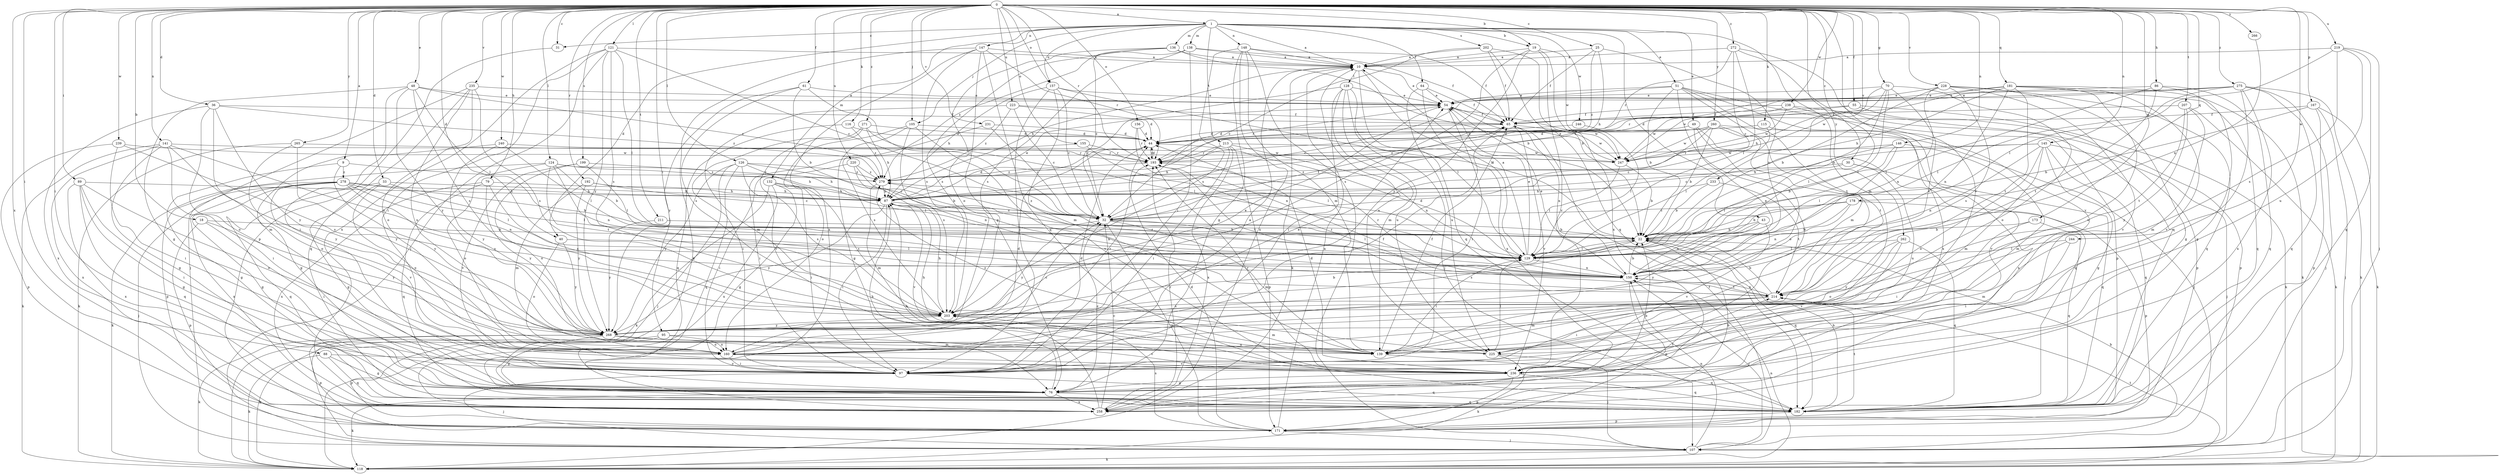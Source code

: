 strict digraph  {
0;
1;
9;
10;
18;
19;
22;
25;
30;
31;
32;
33;
36;
40;
43;
44;
48;
49;
51;
54;
55;
61;
64;
65;
70;
76;
79;
86;
87;
88;
89;
95;
97;
105;
107;
115;
116;
118;
121;
124;
126;
128;
129;
132;
136;
138;
139;
141;
145;
146;
147;
148;
150;
155;
156;
157;
160;
167;
171;
173;
178;
181;
182;
192;
193;
199;
202;
203;
207;
211;
213;
214;
219;
220;
223;
225;
228;
231;
233;
235;
236;
238;
239;
240;
244;
246;
247;
258;
260;
262;
265;
266;
268;
271;
272;
275;
278;
279;
0 -> 1  [label=a];
0 -> 9  [label=a];
0 -> 18  [label=b];
0 -> 19  [label=b];
0 -> 25  [label=c];
0 -> 30  [label=c];
0 -> 31  [label=c];
0 -> 33  [label=d];
0 -> 36  [label=d];
0 -> 40  [label=d];
0 -> 48  [label=e];
0 -> 55  [label=f];
0 -> 61  [label=f];
0 -> 70  [label=g];
0 -> 79  [label=h];
0 -> 86  [label=h];
0 -> 88  [label=i];
0 -> 89  [label=i];
0 -> 95  [label=i];
0 -> 97  [label=i];
0 -> 105  [label=j];
0 -> 115  [label=k];
0 -> 116  [label=k];
0 -> 121  [label=l];
0 -> 124  [label=l];
0 -> 126  [label=l];
0 -> 141  [label=n];
0 -> 145  [label=n];
0 -> 146  [label=n];
0 -> 155  [label=o];
0 -> 156  [label=o];
0 -> 157  [label=o];
0 -> 167  [label=p];
0 -> 173  [label=q];
0 -> 178  [label=q];
0 -> 181  [label=q];
0 -> 192  [label=r];
0 -> 193  [label=r];
0 -> 199  [label=s];
0 -> 207  [label=t];
0 -> 211  [label=t];
0 -> 219  [label=u];
0 -> 220  [label=u];
0 -> 223  [label=u];
0 -> 228  [label=v];
0 -> 231  [label=v];
0 -> 233  [label=v];
0 -> 235  [label=v];
0 -> 236  [label=v];
0 -> 238  [label=w];
0 -> 239  [label=w];
0 -> 240  [label=w];
0 -> 244  [label=w];
0 -> 258  [label=x];
0 -> 260  [label=y];
0 -> 262  [label=y];
0 -> 265  [label=y];
0 -> 266  [label=y];
0 -> 271  [label=z];
0 -> 272  [label=z];
0 -> 275  [label=z];
1 -> 10  [label=a];
1 -> 19  [label=b];
1 -> 31  [label=c];
1 -> 40  [label=d];
1 -> 43  [label=d];
1 -> 49  [label=e];
1 -> 51  [label=e];
1 -> 64  [label=f];
1 -> 105  [label=j];
1 -> 132  [label=m];
1 -> 136  [label=m];
1 -> 138  [label=m];
1 -> 139  [label=m];
1 -> 147  [label=n];
1 -> 148  [label=n];
1 -> 157  [label=o];
1 -> 202  [label=s];
1 -> 213  [label=t];
1 -> 246  [label=w];
9 -> 76  [label=g];
9 -> 87  [label=h];
9 -> 268  [label=y];
9 -> 278  [label=z];
10 -> 54  [label=e];
10 -> 87  [label=h];
10 -> 118  [label=k];
10 -> 128  [label=l];
10 -> 129  [label=l];
10 -> 182  [label=q];
18 -> 22  [label=b];
18 -> 97  [label=i];
18 -> 171  [label=p];
18 -> 268  [label=y];
19 -> 10  [label=a];
19 -> 203  [label=s];
19 -> 236  [label=v];
19 -> 247  [label=w];
19 -> 258  [label=x];
19 -> 268  [label=y];
22 -> 129  [label=l];
22 -> 182  [label=q];
22 -> 203  [label=s];
25 -> 10  [label=a];
25 -> 65  [label=f];
25 -> 87  [label=h];
25 -> 150  [label=n];
25 -> 279  [label=z];
30 -> 129  [label=l];
30 -> 182  [label=q];
30 -> 225  [label=u];
30 -> 279  [label=z];
31 -> 171  [label=p];
32 -> 22  [label=b];
32 -> 65  [label=f];
32 -> 129  [label=l];
32 -> 139  [label=m];
32 -> 171  [label=p];
32 -> 268  [label=y];
32 -> 279  [label=z];
33 -> 76  [label=g];
33 -> 87  [label=h];
33 -> 129  [label=l];
33 -> 160  [label=o];
33 -> 182  [label=q];
36 -> 65  [label=f];
36 -> 139  [label=m];
36 -> 160  [label=o];
36 -> 258  [label=x];
36 -> 268  [label=y];
36 -> 279  [label=z];
40 -> 129  [label=l];
40 -> 160  [label=o];
40 -> 268  [label=y];
43 -> 22  [label=b];
43 -> 150  [label=n];
43 -> 236  [label=v];
43 -> 268  [label=y];
44 -> 193  [label=r];
48 -> 54  [label=e];
48 -> 76  [label=g];
48 -> 97  [label=i];
48 -> 129  [label=l];
48 -> 203  [label=s];
48 -> 268  [label=y];
48 -> 279  [label=z];
49 -> 44  [label=d];
49 -> 150  [label=n];
49 -> 160  [label=o];
49 -> 182  [label=q];
51 -> 22  [label=b];
51 -> 32  [label=c];
51 -> 54  [label=e];
51 -> 139  [label=m];
51 -> 171  [label=p];
51 -> 214  [label=t];
51 -> 236  [label=v];
51 -> 258  [label=x];
54 -> 65  [label=f];
54 -> 97  [label=i];
54 -> 193  [label=r];
54 -> 247  [label=w];
55 -> 65  [label=f];
55 -> 118  [label=k];
55 -> 171  [label=p];
55 -> 247  [label=w];
61 -> 22  [label=b];
61 -> 32  [label=c];
61 -> 54  [label=e];
61 -> 203  [label=s];
61 -> 268  [label=y];
64 -> 54  [label=e];
64 -> 65  [label=f];
64 -> 225  [label=u];
64 -> 258  [label=x];
65 -> 44  [label=d];
65 -> 150  [label=n];
65 -> 236  [label=v];
65 -> 247  [label=w];
70 -> 22  [label=b];
70 -> 54  [label=e];
70 -> 87  [label=h];
70 -> 129  [label=l];
70 -> 160  [label=o];
70 -> 214  [label=t];
70 -> 247  [label=w];
76 -> 22  [label=b];
76 -> 32  [label=c];
76 -> 87  [label=h];
76 -> 118  [label=k];
76 -> 182  [label=q];
76 -> 214  [label=t];
76 -> 258  [label=x];
79 -> 87  [label=h];
79 -> 182  [label=q];
79 -> 203  [label=s];
79 -> 258  [label=x];
79 -> 268  [label=y];
86 -> 54  [label=e];
86 -> 76  [label=g];
86 -> 129  [label=l];
86 -> 182  [label=q];
86 -> 214  [label=t];
87 -> 32  [label=c];
87 -> 44  [label=d];
87 -> 54  [label=e];
87 -> 97  [label=i];
87 -> 150  [label=n];
87 -> 236  [label=v];
87 -> 268  [label=y];
88 -> 76  [label=g];
88 -> 118  [label=k];
88 -> 182  [label=q];
88 -> 236  [label=v];
89 -> 76  [label=g];
89 -> 87  [label=h];
89 -> 97  [label=i];
89 -> 160  [label=o];
89 -> 182  [label=q];
89 -> 258  [label=x];
95 -> 118  [label=k];
95 -> 160  [label=o];
95 -> 171  [label=p];
95 -> 236  [label=v];
97 -> 10  [label=a];
97 -> 44  [label=d];
97 -> 107  [label=j];
97 -> 182  [label=q];
105 -> 44  [label=d];
105 -> 76  [label=g];
105 -> 160  [label=o];
105 -> 203  [label=s];
105 -> 236  [label=v];
107 -> 22  [label=b];
107 -> 65  [label=f];
107 -> 118  [label=k];
107 -> 150  [label=n];
115 -> 44  [label=d];
115 -> 129  [label=l];
115 -> 236  [label=v];
116 -> 44  [label=d];
116 -> 182  [label=q];
116 -> 279  [label=z];
118 -> 150  [label=n];
118 -> 214  [label=t];
121 -> 10  [label=a];
121 -> 32  [label=c];
121 -> 97  [label=i];
121 -> 107  [label=j];
121 -> 129  [label=l];
121 -> 203  [label=s];
121 -> 258  [label=x];
121 -> 268  [label=y];
124 -> 22  [label=b];
124 -> 87  [label=h];
124 -> 150  [label=n];
124 -> 160  [label=o];
124 -> 171  [label=p];
124 -> 214  [label=t];
124 -> 279  [label=z];
126 -> 32  [label=c];
126 -> 107  [label=j];
126 -> 129  [label=l];
126 -> 182  [label=q];
126 -> 203  [label=s];
126 -> 268  [label=y];
126 -> 279  [label=z];
128 -> 32  [label=c];
128 -> 54  [label=e];
128 -> 97  [label=i];
128 -> 107  [label=j];
128 -> 129  [label=l];
128 -> 139  [label=m];
128 -> 225  [label=u];
129 -> 10  [label=a];
129 -> 44  [label=d];
129 -> 54  [label=e];
129 -> 150  [label=n];
132 -> 76  [label=g];
132 -> 87  [label=h];
132 -> 97  [label=i];
132 -> 118  [label=k];
132 -> 203  [label=s];
132 -> 258  [label=x];
136 -> 10  [label=a];
136 -> 22  [label=b];
136 -> 32  [label=c];
136 -> 160  [label=o];
136 -> 203  [label=s];
138 -> 10  [label=a];
138 -> 65  [label=f];
138 -> 97  [label=i];
138 -> 203  [label=s];
138 -> 279  [label=z];
139 -> 65  [label=f];
139 -> 87  [label=h];
139 -> 129  [label=l];
139 -> 182  [label=q];
141 -> 76  [label=g];
141 -> 97  [label=i];
141 -> 118  [label=k];
141 -> 150  [label=n];
141 -> 193  [label=r];
141 -> 258  [label=x];
141 -> 268  [label=y];
145 -> 32  [label=c];
145 -> 76  [label=g];
145 -> 107  [label=j];
145 -> 139  [label=m];
145 -> 150  [label=n];
145 -> 160  [label=o];
145 -> 182  [label=q];
145 -> 193  [label=r];
146 -> 22  [label=b];
146 -> 87  [label=h];
146 -> 129  [label=l];
146 -> 139  [label=m];
146 -> 247  [label=w];
147 -> 10  [label=a];
147 -> 76  [label=g];
147 -> 118  [label=k];
147 -> 182  [label=q];
147 -> 193  [label=r];
147 -> 203  [label=s];
147 -> 258  [label=x];
148 -> 10  [label=a];
148 -> 65  [label=f];
148 -> 76  [label=g];
148 -> 107  [label=j];
148 -> 139  [label=m];
148 -> 203  [label=s];
148 -> 258  [label=x];
150 -> 22  [label=b];
150 -> 54  [label=e];
150 -> 107  [label=j];
150 -> 171  [label=p];
150 -> 193  [label=r];
150 -> 214  [label=t];
150 -> 279  [label=z];
155 -> 97  [label=i];
155 -> 129  [label=l];
155 -> 193  [label=r];
156 -> 44  [label=d];
156 -> 150  [label=n];
156 -> 193  [label=r];
157 -> 22  [label=b];
157 -> 32  [label=c];
157 -> 54  [label=e];
157 -> 87  [label=h];
157 -> 97  [label=i];
157 -> 139  [label=m];
160 -> 44  [label=d];
160 -> 54  [label=e];
160 -> 65  [label=f];
160 -> 97  [label=i];
160 -> 236  [label=v];
167 -> 22  [label=b];
167 -> 65  [label=f];
167 -> 107  [label=j];
167 -> 118  [label=k];
167 -> 171  [label=p];
171 -> 10  [label=a];
171 -> 44  [label=d];
171 -> 107  [label=j];
171 -> 203  [label=s];
173 -> 22  [label=b];
173 -> 97  [label=i];
173 -> 182  [label=q];
178 -> 22  [label=b];
178 -> 32  [label=c];
178 -> 129  [label=l];
178 -> 150  [label=n];
178 -> 171  [label=p];
181 -> 54  [label=e];
181 -> 87  [label=h];
181 -> 118  [label=k];
181 -> 150  [label=n];
181 -> 182  [label=q];
181 -> 214  [label=t];
181 -> 225  [label=u];
181 -> 236  [label=v];
181 -> 247  [label=w];
182 -> 22  [label=b];
182 -> 171  [label=p];
182 -> 214  [label=t];
192 -> 32  [label=c];
192 -> 87  [label=h];
192 -> 139  [label=m];
192 -> 268  [label=y];
193 -> 44  [label=d];
193 -> 214  [label=t];
193 -> 279  [label=z];
199 -> 129  [label=l];
199 -> 160  [label=o];
199 -> 236  [label=v];
199 -> 279  [label=z];
202 -> 10  [label=a];
202 -> 22  [label=b];
202 -> 32  [label=c];
202 -> 65  [label=f];
202 -> 182  [label=q];
203 -> 22  [label=b];
203 -> 54  [label=e];
203 -> 87  [label=h];
203 -> 139  [label=m];
203 -> 268  [label=y];
207 -> 65  [label=f];
207 -> 118  [label=k];
207 -> 139  [label=m];
207 -> 214  [label=t];
207 -> 268  [label=y];
211 -> 22  [label=b];
211 -> 268  [label=y];
213 -> 87  [label=h];
213 -> 97  [label=i];
213 -> 150  [label=n];
213 -> 171  [label=p];
213 -> 193  [label=r];
213 -> 247  [label=w];
213 -> 258  [label=x];
214 -> 22  [label=b];
214 -> 97  [label=i];
214 -> 139  [label=m];
214 -> 150  [label=n];
214 -> 193  [label=r];
214 -> 203  [label=s];
219 -> 10  [label=a];
219 -> 107  [label=j];
219 -> 129  [label=l];
219 -> 182  [label=q];
219 -> 203  [label=s];
219 -> 225  [label=u];
220 -> 22  [label=b];
220 -> 97  [label=i];
220 -> 150  [label=n];
220 -> 279  [label=z];
223 -> 32  [label=c];
223 -> 44  [label=d];
223 -> 65  [label=f];
223 -> 139  [label=m];
223 -> 279  [label=z];
225 -> 10  [label=a];
225 -> 107  [label=j];
225 -> 118  [label=k];
225 -> 129  [label=l];
225 -> 279  [label=z];
228 -> 22  [label=b];
228 -> 54  [label=e];
228 -> 76  [label=g];
228 -> 150  [label=n];
228 -> 182  [label=q];
228 -> 203  [label=s];
228 -> 236  [label=v];
231 -> 32  [label=c];
231 -> 44  [label=d];
231 -> 203  [label=s];
233 -> 22  [label=b];
233 -> 87  [label=h];
233 -> 214  [label=t];
235 -> 54  [label=e];
235 -> 107  [label=j];
235 -> 160  [label=o];
235 -> 182  [label=q];
235 -> 203  [label=s];
235 -> 225  [label=u];
236 -> 44  [label=d];
236 -> 76  [label=g];
236 -> 171  [label=p];
236 -> 182  [label=q];
236 -> 193  [label=r];
238 -> 65  [label=f];
238 -> 129  [label=l];
238 -> 171  [label=p];
238 -> 193  [label=r];
238 -> 247  [label=w];
239 -> 97  [label=i];
239 -> 171  [label=p];
239 -> 203  [label=s];
239 -> 247  [label=w];
240 -> 76  [label=g];
240 -> 129  [label=l];
240 -> 193  [label=r];
240 -> 268  [label=y];
244 -> 97  [label=i];
244 -> 129  [label=l];
244 -> 139  [label=m];
246 -> 44  [label=d];
246 -> 129  [label=l];
247 -> 22  [label=b];
247 -> 54  [label=e];
247 -> 129  [label=l];
258 -> 22  [label=b];
258 -> 32  [label=c];
258 -> 87  [label=h];
258 -> 193  [label=r];
260 -> 22  [label=b];
260 -> 32  [label=c];
260 -> 44  [label=d];
260 -> 107  [label=j];
260 -> 214  [label=t];
260 -> 247  [label=w];
260 -> 258  [label=x];
260 -> 279  [label=z];
262 -> 129  [label=l];
262 -> 160  [label=o];
262 -> 182  [label=q];
262 -> 236  [label=v];
262 -> 268  [label=y];
265 -> 118  [label=k];
265 -> 160  [label=o];
265 -> 247  [label=w];
265 -> 268  [label=y];
266 -> 150  [label=n];
268 -> 32  [label=c];
268 -> 76  [label=g];
268 -> 118  [label=k];
268 -> 139  [label=m];
268 -> 160  [label=o];
268 -> 171  [label=p];
268 -> 193  [label=r];
268 -> 225  [label=u];
271 -> 44  [label=d];
271 -> 87  [label=h];
271 -> 97  [label=i];
271 -> 129  [label=l];
271 -> 236  [label=v];
272 -> 10  [label=a];
272 -> 32  [label=c];
272 -> 129  [label=l];
272 -> 182  [label=q];
272 -> 193  [label=r];
272 -> 236  [label=v];
275 -> 44  [label=d];
275 -> 54  [label=e];
275 -> 97  [label=i];
275 -> 107  [label=j];
275 -> 118  [label=k];
275 -> 129  [label=l];
275 -> 182  [label=q];
275 -> 193  [label=r];
275 -> 258  [label=x];
278 -> 22  [label=b];
278 -> 76  [label=g];
278 -> 87  [label=h];
278 -> 107  [label=j];
278 -> 118  [label=k];
278 -> 129  [label=l];
278 -> 150  [label=n];
278 -> 203  [label=s];
278 -> 236  [label=v];
278 -> 258  [label=x];
279 -> 87  [label=h];
279 -> 139  [label=m];
}
